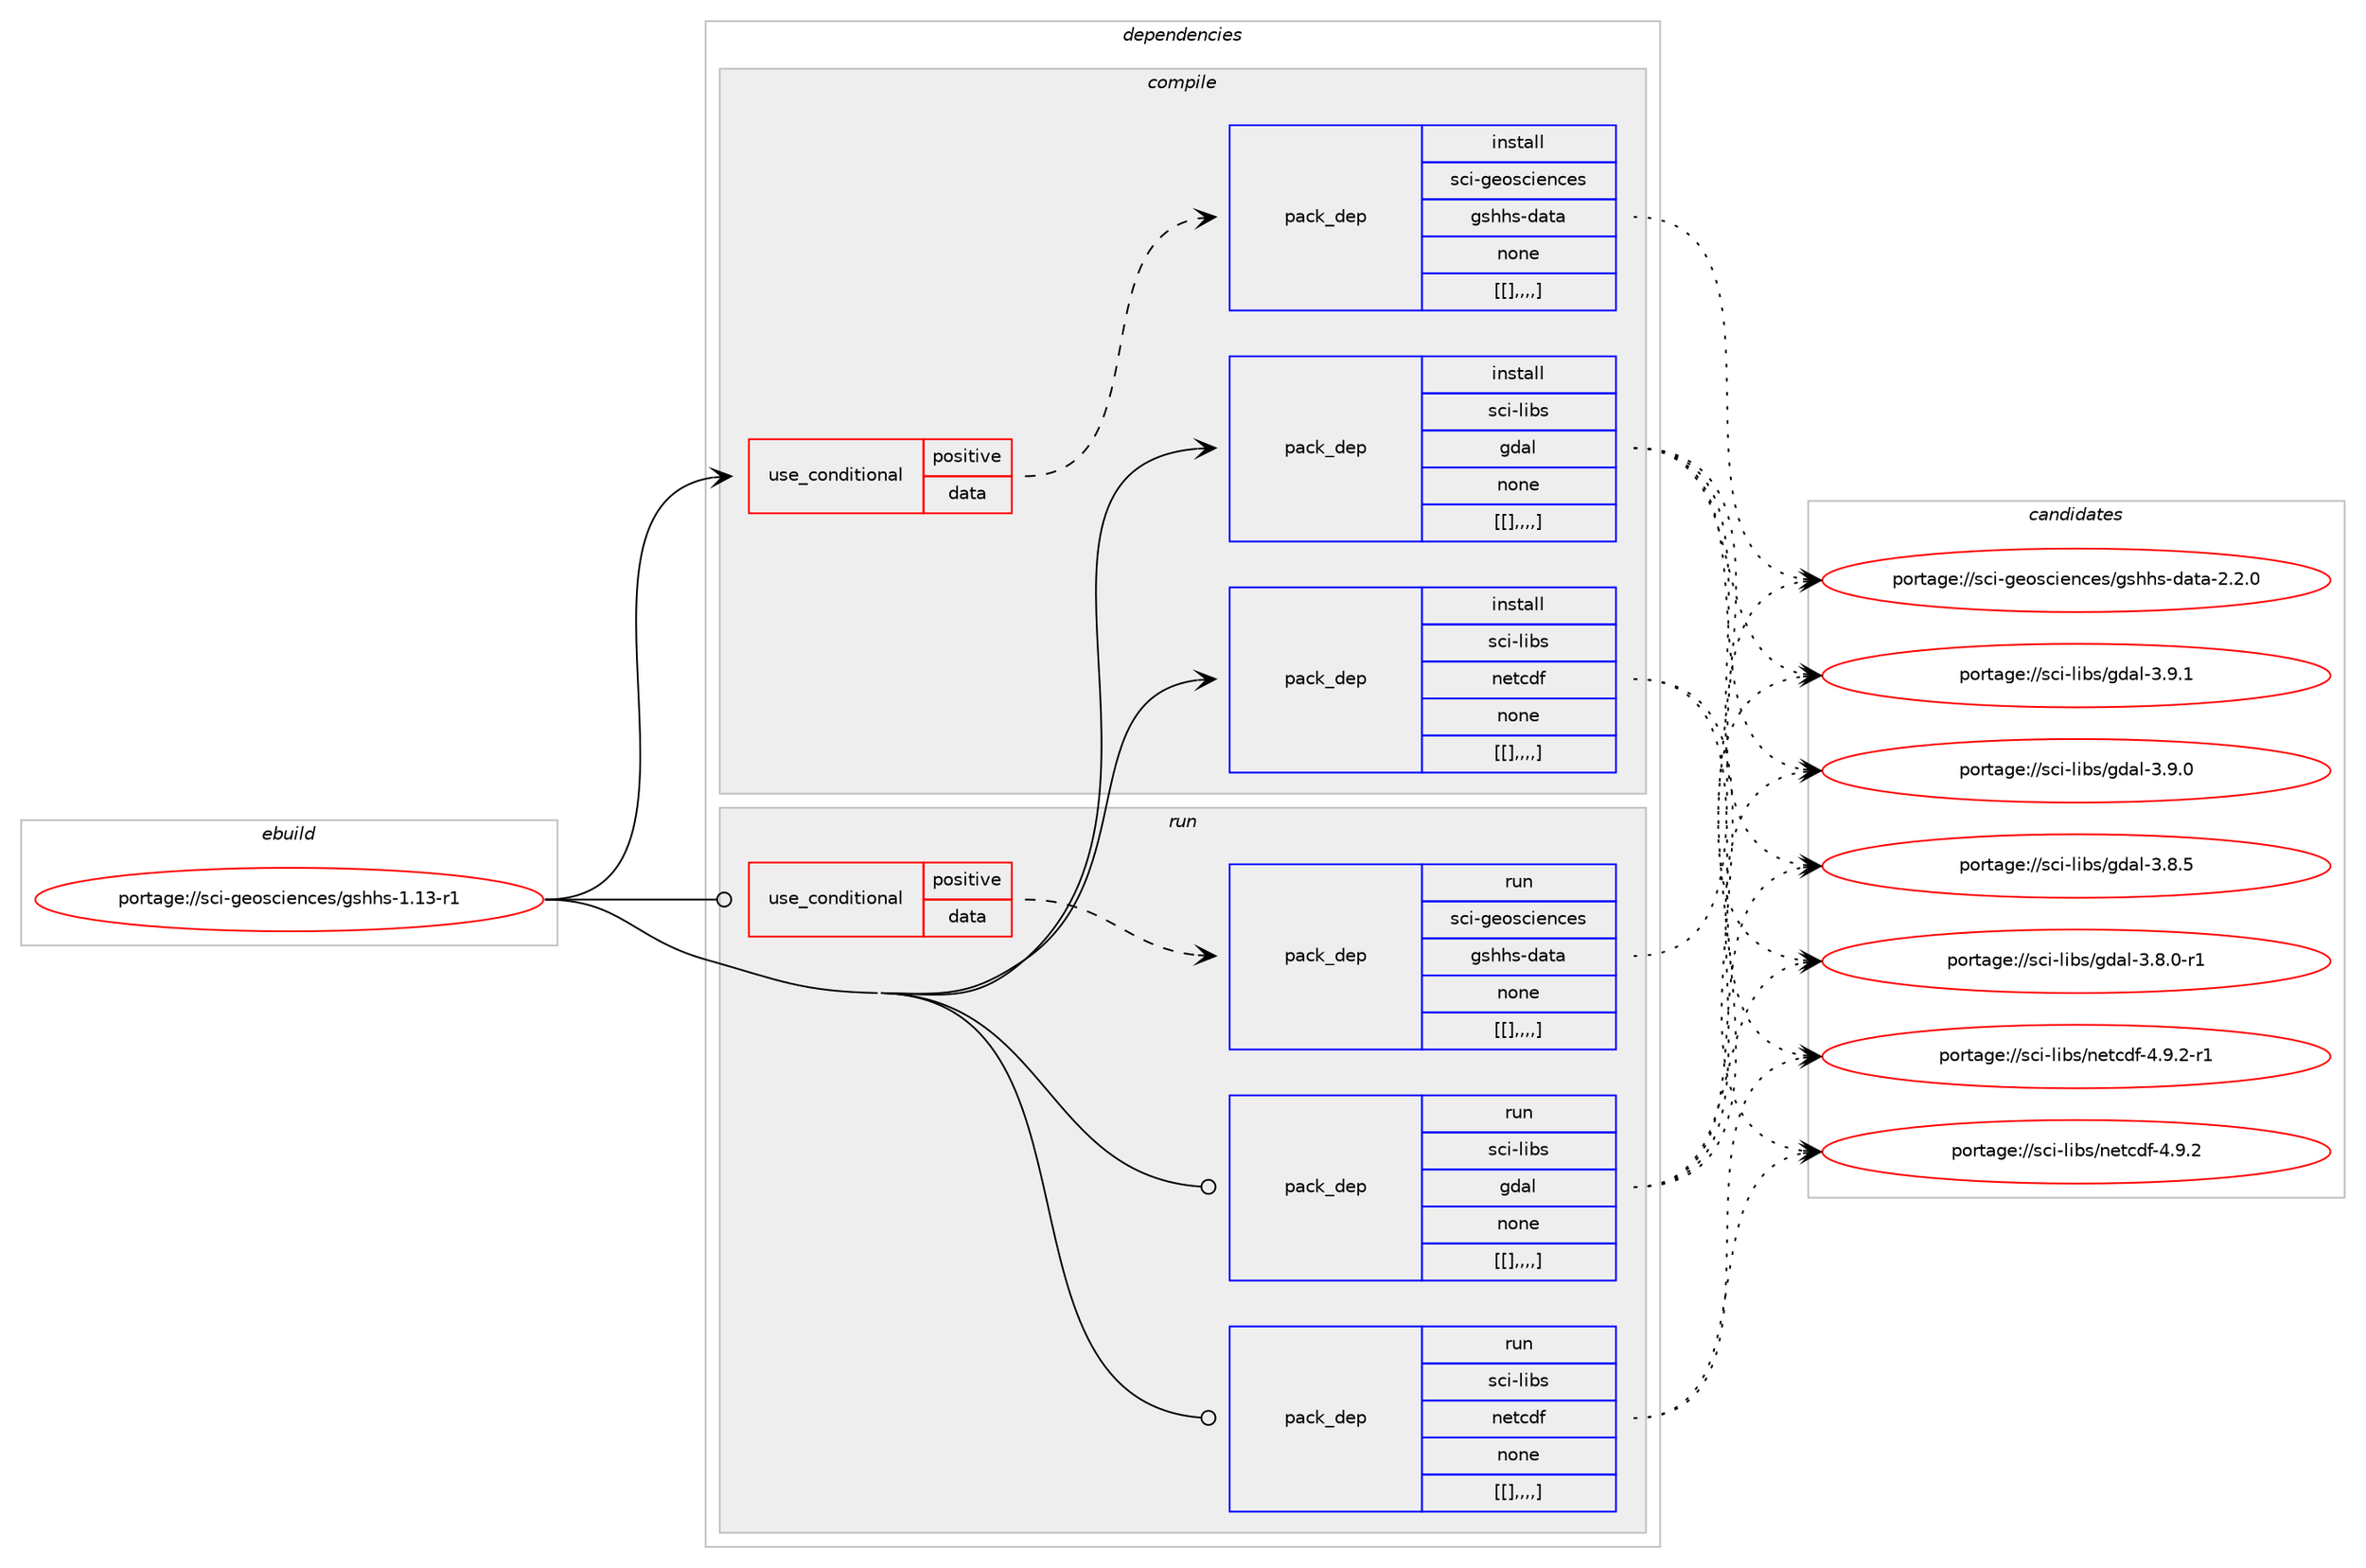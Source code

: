 digraph prolog {

# *************
# Graph options
# *************

newrank=true;
concentrate=true;
compound=true;
graph [rankdir=LR,fontname=Helvetica,fontsize=10,ranksep=1.5];#, ranksep=2.5, nodesep=0.2];
edge  [arrowhead=vee];
node  [fontname=Helvetica,fontsize=10];

# **********
# The ebuild
# **********

subgraph cluster_leftcol {
color=gray;
label=<<i>ebuild</i>>;
id [label="portage://sci-geosciences/gshhs-1.13-r1", color=red, width=4, href="../sci-geosciences/gshhs-1.13-r1.svg"];
}

# ****************
# The dependencies
# ****************

subgraph cluster_midcol {
color=gray;
label=<<i>dependencies</i>>;
subgraph cluster_compile {
fillcolor="#eeeeee";
style=filled;
label=<<i>compile</i>>;
subgraph cond108798 {
dependency413145 [label=<<TABLE BORDER="0" CELLBORDER="1" CELLSPACING="0" CELLPADDING="4"><TR><TD ROWSPAN="3" CELLPADDING="10">use_conditional</TD></TR><TR><TD>positive</TD></TR><TR><TD>data</TD></TR></TABLE>>, shape=none, color=red];
subgraph pack301362 {
dependency413146 [label=<<TABLE BORDER="0" CELLBORDER="1" CELLSPACING="0" CELLPADDING="4" WIDTH="220"><TR><TD ROWSPAN="6" CELLPADDING="30">pack_dep</TD></TR><TR><TD WIDTH="110">install</TD></TR><TR><TD>sci-geosciences</TD></TR><TR><TD>gshhs-data</TD></TR><TR><TD>none</TD></TR><TR><TD>[[],,,,]</TD></TR></TABLE>>, shape=none, color=blue];
}
dependency413145:e -> dependency413146:w [weight=20,style="dashed",arrowhead="vee"];
}
id:e -> dependency413145:w [weight=20,style="solid",arrowhead="vee"];
subgraph pack301363 {
dependency413147 [label=<<TABLE BORDER="0" CELLBORDER="1" CELLSPACING="0" CELLPADDING="4" WIDTH="220"><TR><TD ROWSPAN="6" CELLPADDING="30">pack_dep</TD></TR><TR><TD WIDTH="110">install</TD></TR><TR><TD>sci-libs</TD></TR><TR><TD>gdal</TD></TR><TR><TD>none</TD></TR><TR><TD>[[],,,,]</TD></TR></TABLE>>, shape=none, color=blue];
}
id:e -> dependency413147:w [weight=20,style="solid",arrowhead="vee"];
subgraph pack301364 {
dependency413148 [label=<<TABLE BORDER="0" CELLBORDER="1" CELLSPACING="0" CELLPADDING="4" WIDTH="220"><TR><TD ROWSPAN="6" CELLPADDING="30">pack_dep</TD></TR><TR><TD WIDTH="110">install</TD></TR><TR><TD>sci-libs</TD></TR><TR><TD>netcdf</TD></TR><TR><TD>none</TD></TR><TR><TD>[[],,,,]</TD></TR></TABLE>>, shape=none, color=blue];
}
id:e -> dependency413148:w [weight=20,style="solid",arrowhead="vee"];
}
subgraph cluster_compileandrun {
fillcolor="#eeeeee";
style=filled;
label=<<i>compile and run</i>>;
}
subgraph cluster_run {
fillcolor="#eeeeee";
style=filled;
label=<<i>run</i>>;
subgraph cond108799 {
dependency413149 [label=<<TABLE BORDER="0" CELLBORDER="1" CELLSPACING="0" CELLPADDING="4"><TR><TD ROWSPAN="3" CELLPADDING="10">use_conditional</TD></TR><TR><TD>positive</TD></TR><TR><TD>data</TD></TR></TABLE>>, shape=none, color=red];
subgraph pack301365 {
dependency413150 [label=<<TABLE BORDER="0" CELLBORDER="1" CELLSPACING="0" CELLPADDING="4" WIDTH="220"><TR><TD ROWSPAN="6" CELLPADDING="30">pack_dep</TD></TR><TR><TD WIDTH="110">run</TD></TR><TR><TD>sci-geosciences</TD></TR><TR><TD>gshhs-data</TD></TR><TR><TD>none</TD></TR><TR><TD>[[],,,,]</TD></TR></TABLE>>, shape=none, color=blue];
}
dependency413149:e -> dependency413150:w [weight=20,style="dashed",arrowhead="vee"];
}
id:e -> dependency413149:w [weight=20,style="solid",arrowhead="odot"];
subgraph pack301366 {
dependency413151 [label=<<TABLE BORDER="0" CELLBORDER="1" CELLSPACING="0" CELLPADDING="4" WIDTH="220"><TR><TD ROWSPAN="6" CELLPADDING="30">pack_dep</TD></TR><TR><TD WIDTH="110">run</TD></TR><TR><TD>sci-libs</TD></TR><TR><TD>gdal</TD></TR><TR><TD>none</TD></TR><TR><TD>[[],,,,]</TD></TR></TABLE>>, shape=none, color=blue];
}
id:e -> dependency413151:w [weight=20,style="solid",arrowhead="odot"];
subgraph pack301367 {
dependency413152 [label=<<TABLE BORDER="0" CELLBORDER="1" CELLSPACING="0" CELLPADDING="4" WIDTH="220"><TR><TD ROWSPAN="6" CELLPADDING="30">pack_dep</TD></TR><TR><TD WIDTH="110">run</TD></TR><TR><TD>sci-libs</TD></TR><TR><TD>netcdf</TD></TR><TR><TD>none</TD></TR><TR><TD>[[],,,,]</TD></TR></TABLE>>, shape=none, color=blue];
}
id:e -> dependency413152:w [weight=20,style="solid",arrowhead="odot"];
}
}

# **************
# The candidates
# **************

subgraph cluster_choices {
rank=same;
color=gray;
label=<<i>candidates</i>>;

subgraph choice301362 {
color=black;
nodesep=1;
choice1159910545103101111115991051011109910111547103115104104115451009711697455046504648 [label="portage://sci-geosciences/gshhs-data-2.2.0", color=red, width=4,href="../sci-geosciences/gshhs-data-2.2.0.svg"];
dependency413146:e -> choice1159910545103101111115991051011109910111547103115104104115451009711697455046504648:w [style=dotted,weight="100"];
}
subgraph choice301363 {
color=black;
nodesep=1;
choice1159910545108105981154710310097108455146574649 [label="portage://sci-libs/gdal-3.9.1", color=red, width=4,href="../sci-libs/gdal-3.9.1.svg"];
choice1159910545108105981154710310097108455146574648 [label="portage://sci-libs/gdal-3.9.0", color=red, width=4,href="../sci-libs/gdal-3.9.0.svg"];
choice1159910545108105981154710310097108455146564653 [label="portage://sci-libs/gdal-3.8.5", color=red, width=4,href="../sci-libs/gdal-3.8.5.svg"];
choice11599105451081059811547103100971084551465646484511449 [label="portage://sci-libs/gdal-3.8.0-r1", color=red, width=4,href="../sci-libs/gdal-3.8.0-r1.svg"];
dependency413147:e -> choice1159910545108105981154710310097108455146574649:w [style=dotted,weight="100"];
dependency413147:e -> choice1159910545108105981154710310097108455146574648:w [style=dotted,weight="100"];
dependency413147:e -> choice1159910545108105981154710310097108455146564653:w [style=dotted,weight="100"];
dependency413147:e -> choice11599105451081059811547103100971084551465646484511449:w [style=dotted,weight="100"];
}
subgraph choice301364 {
color=black;
nodesep=1;
choice11599105451081059811547110101116991001024552465746504511449 [label="portage://sci-libs/netcdf-4.9.2-r1", color=red, width=4,href="../sci-libs/netcdf-4.9.2-r1.svg"];
choice1159910545108105981154711010111699100102455246574650 [label="portage://sci-libs/netcdf-4.9.2", color=red, width=4,href="../sci-libs/netcdf-4.9.2.svg"];
dependency413148:e -> choice11599105451081059811547110101116991001024552465746504511449:w [style=dotted,weight="100"];
dependency413148:e -> choice1159910545108105981154711010111699100102455246574650:w [style=dotted,weight="100"];
}
subgraph choice301365 {
color=black;
nodesep=1;
choice1159910545103101111115991051011109910111547103115104104115451009711697455046504648 [label="portage://sci-geosciences/gshhs-data-2.2.0", color=red, width=4,href="../sci-geosciences/gshhs-data-2.2.0.svg"];
dependency413150:e -> choice1159910545103101111115991051011109910111547103115104104115451009711697455046504648:w [style=dotted,weight="100"];
}
subgraph choice301366 {
color=black;
nodesep=1;
choice1159910545108105981154710310097108455146574649 [label="portage://sci-libs/gdal-3.9.1", color=red, width=4,href="../sci-libs/gdal-3.9.1.svg"];
choice1159910545108105981154710310097108455146574648 [label="portage://sci-libs/gdal-3.9.0", color=red, width=4,href="../sci-libs/gdal-3.9.0.svg"];
choice1159910545108105981154710310097108455146564653 [label="portage://sci-libs/gdal-3.8.5", color=red, width=4,href="../sci-libs/gdal-3.8.5.svg"];
choice11599105451081059811547103100971084551465646484511449 [label="portage://sci-libs/gdal-3.8.0-r1", color=red, width=4,href="../sci-libs/gdal-3.8.0-r1.svg"];
dependency413151:e -> choice1159910545108105981154710310097108455146574649:w [style=dotted,weight="100"];
dependency413151:e -> choice1159910545108105981154710310097108455146574648:w [style=dotted,weight="100"];
dependency413151:e -> choice1159910545108105981154710310097108455146564653:w [style=dotted,weight="100"];
dependency413151:e -> choice11599105451081059811547103100971084551465646484511449:w [style=dotted,weight="100"];
}
subgraph choice301367 {
color=black;
nodesep=1;
choice11599105451081059811547110101116991001024552465746504511449 [label="portage://sci-libs/netcdf-4.9.2-r1", color=red, width=4,href="../sci-libs/netcdf-4.9.2-r1.svg"];
choice1159910545108105981154711010111699100102455246574650 [label="portage://sci-libs/netcdf-4.9.2", color=red, width=4,href="../sci-libs/netcdf-4.9.2.svg"];
dependency413152:e -> choice11599105451081059811547110101116991001024552465746504511449:w [style=dotted,weight="100"];
dependency413152:e -> choice1159910545108105981154711010111699100102455246574650:w [style=dotted,weight="100"];
}
}

}
